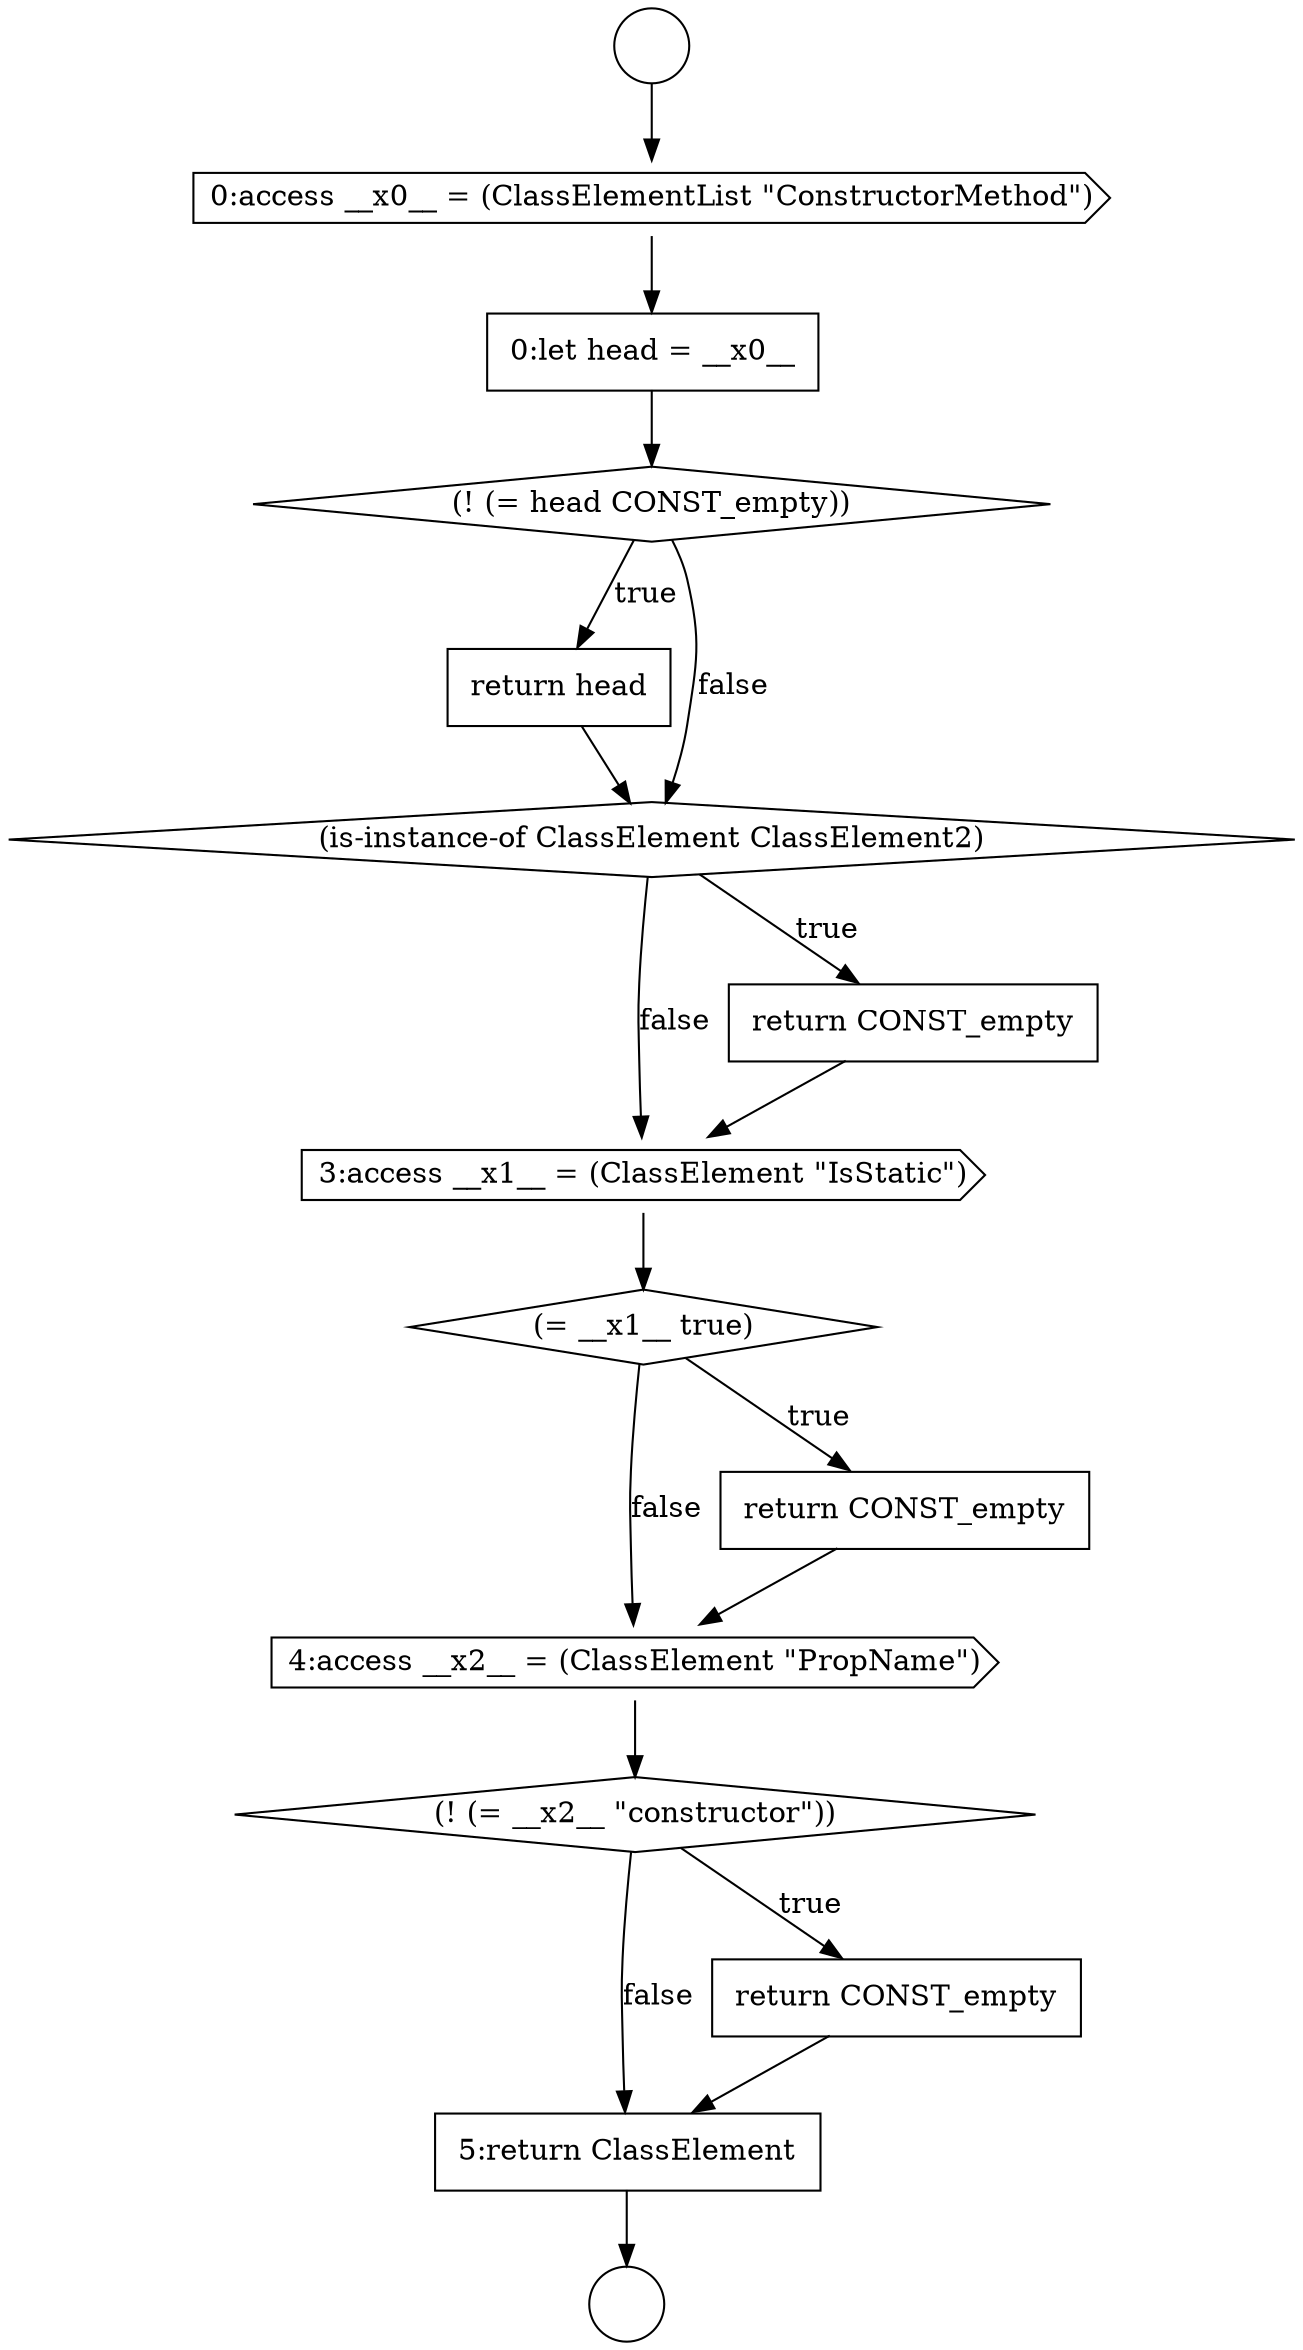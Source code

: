 digraph {
  node9148 [shape=cds, label=<<font color="black">4:access __x2__ = (ClassElement &quot;PropName&quot;)</font>> color="black" fillcolor="white" style=filled]
  node9140 [shape=none, margin=0, label=<<font color="black">
    <table border="0" cellborder="1" cellspacing="0" cellpadding="10">
      <tr><td align="left">0:let head = __x0__</td></tr>
    </table>
  </font>> color="black" fillcolor="white" style=filled]
  node9145 [shape=cds, label=<<font color="black">3:access __x1__ = (ClassElement &quot;IsStatic&quot;)</font>> color="black" fillcolor="white" style=filled]
  node9142 [shape=none, margin=0, label=<<font color="black">
    <table border="0" cellborder="1" cellspacing="0" cellpadding="10">
      <tr><td align="left">return head</td></tr>
    </table>
  </font>> color="black" fillcolor="white" style=filled]
  node9146 [shape=diamond, label=<<font color="black">(= __x1__ true)</font>> color="black" fillcolor="white" style=filled]
  node9138 [shape=circle label=" " color="black" fillcolor="white" style=filled]
  node9151 [shape=none, margin=0, label=<<font color="black">
    <table border="0" cellborder="1" cellspacing="0" cellpadding="10">
      <tr><td align="left">5:return ClassElement</td></tr>
    </table>
  </font>> color="black" fillcolor="white" style=filled]
  node9141 [shape=diamond, label=<<font color="black">(! (= head CONST_empty))</font>> color="black" fillcolor="white" style=filled]
  node9147 [shape=none, margin=0, label=<<font color="black">
    <table border="0" cellborder="1" cellspacing="0" cellpadding="10">
      <tr><td align="left">return CONST_empty</td></tr>
    </table>
  </font>> color="black" fillcolor="white" style=filled]
  node9149 [shape=diamond, label=<<font color="black">(! (= __x2__ &quot;constructor&quot;))</font>> color="black" fillcolor="white" style=filled]
  node9144 [shape=none, margin=0, label=<<font color="black">
    <table border="0" cellborder="1" cellspacing="0" cellpadding="10">
      <tr><td align="left">return CONST_empty</td></tr>
    </table>
  </font>> color="black" fillcolor="white" style=filled]
  node9137 [shape=circle label=" " color="black" fillcolor="white" style=filled]
  node9139 [shape=cds, label=<<font color="black">0:access __x0__ = (ClassElementList &quot;ConstructorMethod&quot;)</font>> color="black" fillcolor="white" style=filled]
  node9143 [shape=diamond, label=<<font color="black">(is-instance-of ClassElement ClassElement2)</font>> color="black" fillcolor="white" style=filled]
  node9150 [shape=none, margin=0, label=<<font color="black">
    <table border="0" cellborder="1" cellspacing="0" cellpadding="10">
      <tr><td align="left">return CONST_empty</td></tr>
    </table>
  </font>> color="black" fillcolor="white" style=filled]
  node9142 -> node9143 [ color="black"]
  node9140 -> node9141 [ color="black"]
  node9150 -> node9151 [ color="black"]
  node9143 -> node9144 [label=<<font color="black">true</font>> color="black"]
  node9143 -> node9145 [label=<<font color="black">false</font>> color="black"]
  node9148 -> node9149 [ color="black"]
  node9141 -> node9142 [label=<<font color="black">true</font>> color="black"]
  node9141 -> node9143 [label=<<font color="black">false</font>> color="black"]
  node9146 -> node9147 [label=<<font color="black">true</font>> color="black"]
  node9146 -> node9148 [label=<<font color="black">false</font>> color="black"]
  node9151 -> node9138 [ color="black"]
  node9149 -> node9150 [label=<<font color="black">true</font>> color="black"]
  node9149 -> node9151 [label=<<font color="black">false</font>> color="black"]
  node9139 -> node9140 [ color="black"]
  node9144 -> node9145 [ color="black"]
  node9145 -> node9146 [ color="black"]
  node9147 -> node9148 [ color="black"]
  node9137 -> node9139 [ color="black"]
}
